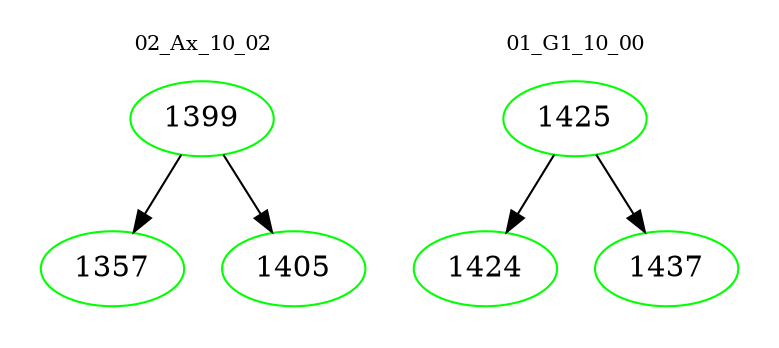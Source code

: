 digraph{
subgraph cluster_0 {
color = white
label = "02_Ax_10_02";
fontsize=10;
T0_1399 [label="1399", color="green"]
T0_1399 -> T0_1357 [color="black"]
T0_1357 [label="1357", color="green"]
T0_1399 -> T0_1405 [color="black"]
T0_1405 [label="1405", color="green"]
}
subgraph cluster_1 {
color = white
label = "01_G1_10_00";
fontsize=10;
T1_1425 [label="1425", color="green"]
T1_1425 -> T1_1424 [color="black"]
T1_1424 [label="1424", color="green"]
T1_1425 -> T1_1437 [color="black"]
T1_1437 [label="1437", color="green"]
}
}
